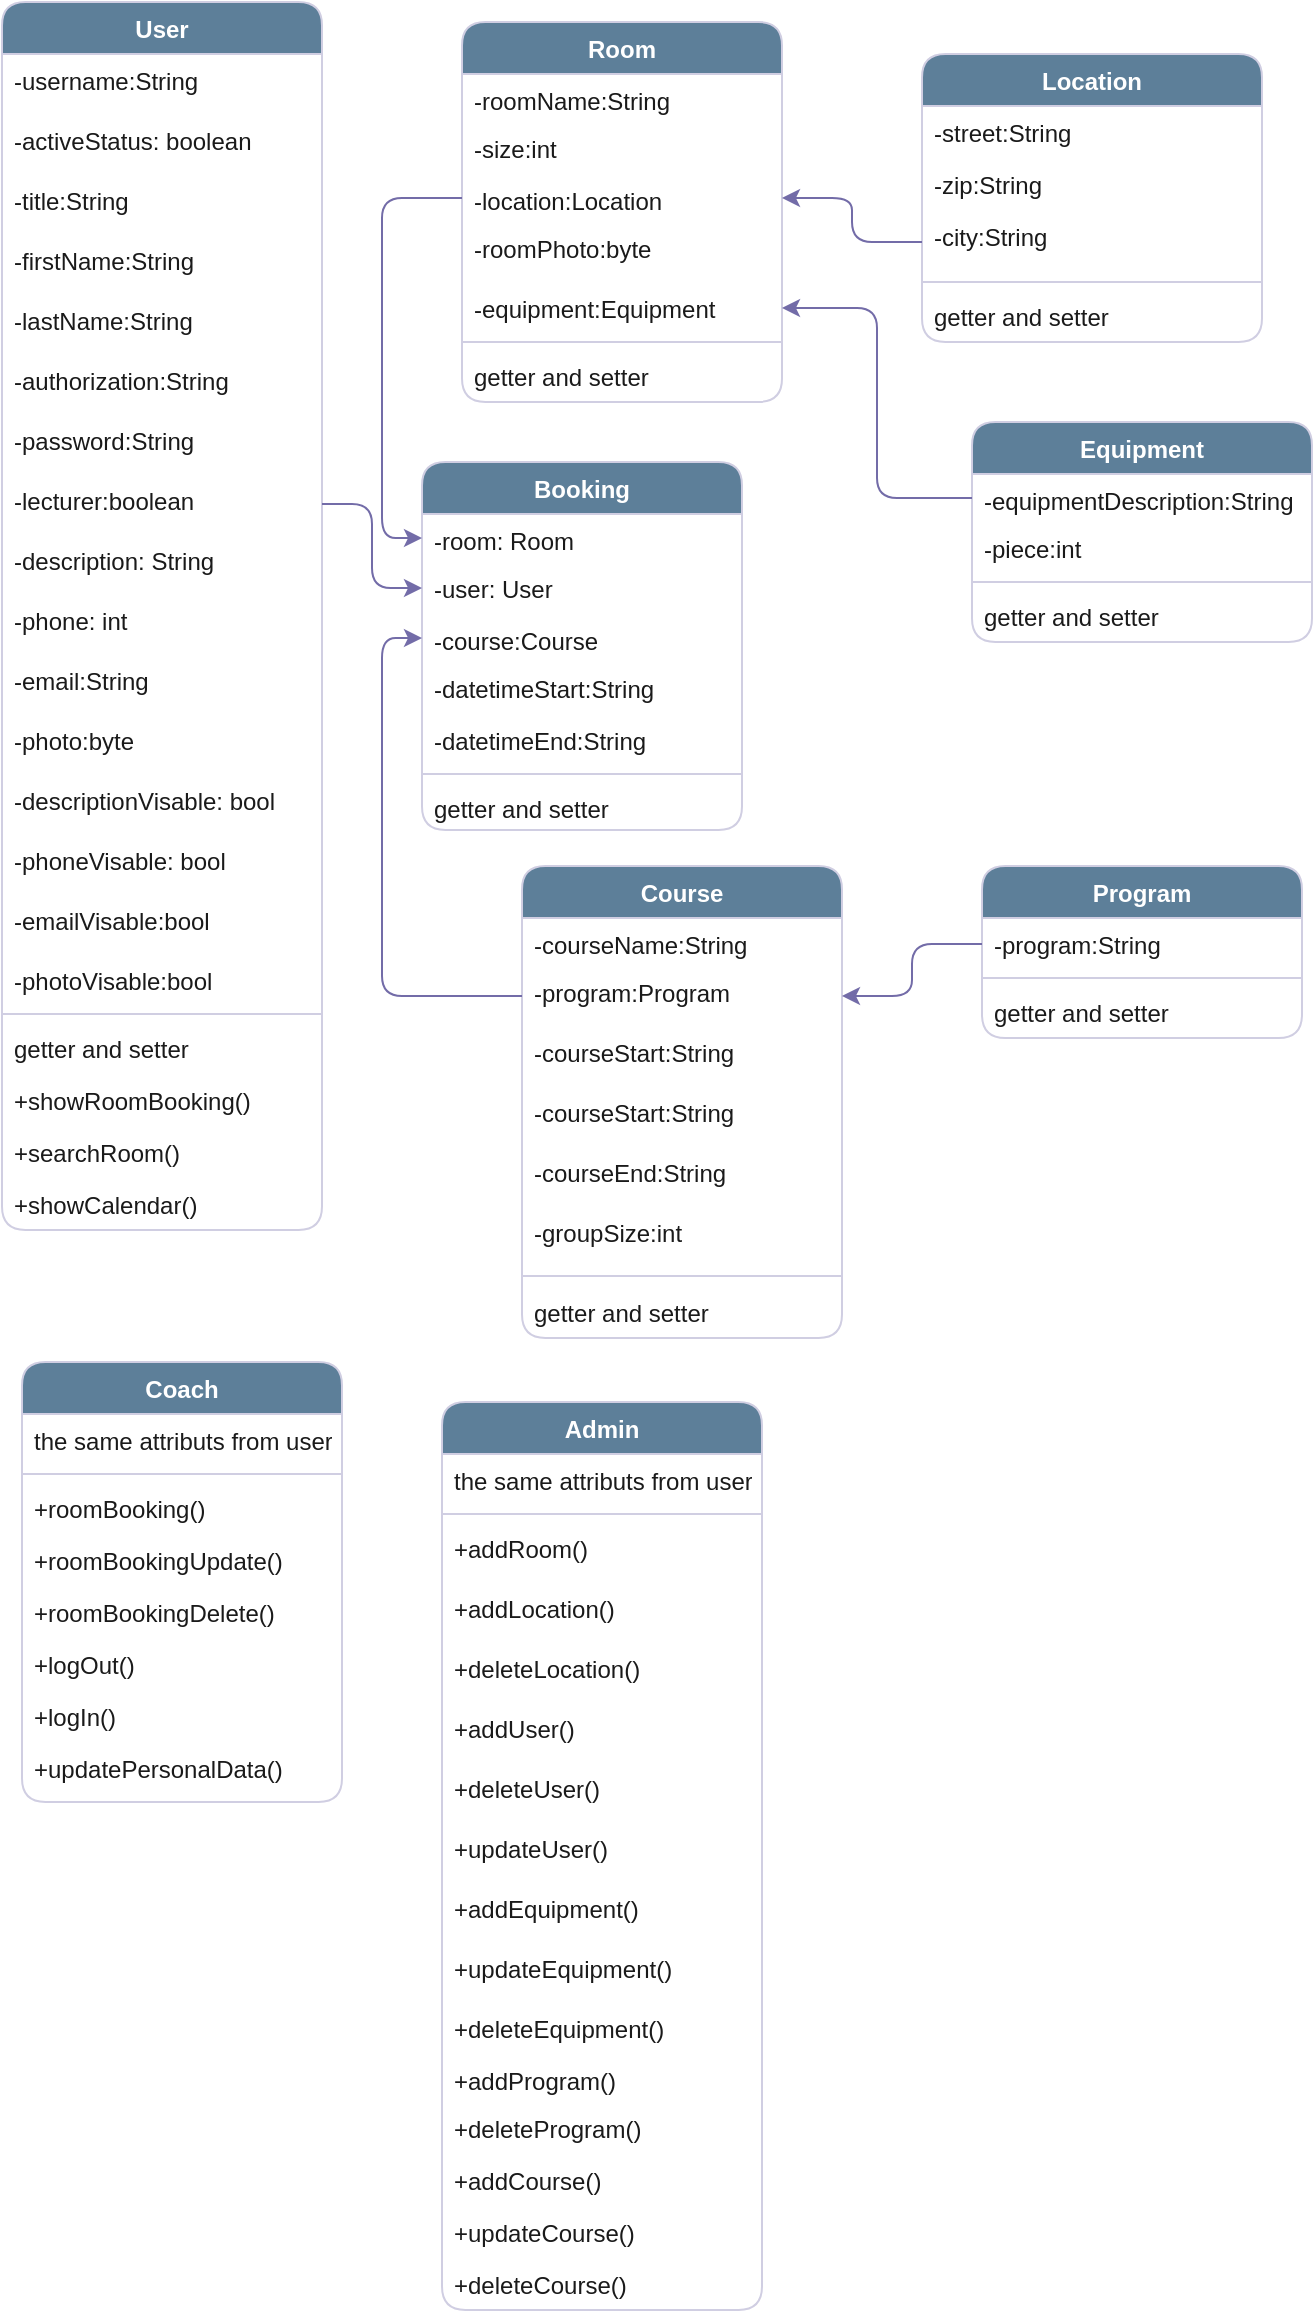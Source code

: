 <mxfile version="13.7.9" type="device"><diagram id="C5RBs43oDa-KdzZeNtuy" name="Page-1"><mxGraphModel dx="1002" dy="743" grid="1" gridSize="10" guides="1" tooltips="1" connect="1" arrows="1" fold="1" page="1" pageScale="1" pageWidth="827" pageHeight="1169" math="0" shadow="0"><root><mxCell id="WIyWlLk6GJQsqaUBKTNV-0"/><mxCell id="WIyWlLk6GJQsqaUBKTNV-1" parent="WIyWlLk6GJQsqaUBKTNV-0"/><mxCell id="xXwBBTQthEyI-0UXHsc1-0" value="User" style="swimlane;fontStyle=1;align=center;verticalAlign=top;childLayout=stackLayout;horizontal=1;startSize=26;horizontalStack=0;resizeParent=1;resizeParentMax=0;resizeLast=0;collapsible=1;marginBottom=0;fillColor=#5D7F99;strokeColor=#D0CEE2;rounded=1;fontColor=#FFFFFF;" parent="WIyWlLk6GJQsqaUBKTNV-1" vertex="1"><mxGeometry x="60" y="20" width="160" height="614" as="geometry"/></mxCell><mxCell id="k0n7y6vix4tWGkW6She1-3" value="-username:String" style="text;strokeColor=none;fillColor=none;align=left;verticalAlign=top;spacingLeft=4;spacingRight=4;overflow=hidden;rotatable=0;points=[[0,0.5],[1,0.5]];portConstraint=eastwest;fontColor=#1A1A1A;rounded=1;" parent="xXwBBTQthEyI-0UXHsc1-0" vertex="1"><mxGeometry y="26" width="160" height="30" as="geometry"/></mxCell><mxCell id="k0n7y6vix4tWGkW6She1-2" value="-activeStatus: boolean&#10;" style="text;strokeColor=none;fillColor=none;align=left;verticalAlign=top;spacingLeft=4;spacingRight=4;overflow=hidden;rotatable=0;points=[[0,0.5],[1,0.5]];portConstraint=eastwest;fontColor=#1A1A1A;rounded=1;" parent="xXwBBTQthEyI-0UXHsc1-0" vertex="1"><mxGeometry y="56" width="160" height="30" as="geometry"/></mxCell><mxCell id="k0n7y6vix4tWGkW6She1-4" value="-title:String" style="text;strokeColor=none;fillColor=none;align=left;verticalAlign=top;spacingLeft=4;spacingRight=4;overflow=hidden;rotatable=0;points=[[0,0.5],[1,0.5]];portConstraint=eastwest;fontColor=#1A1A1A;rounded=1;" parent="xXwBBTQthEyI-0UXHsc1-0" vertex="1"><mxGeometry y="86" width="160" height="30" as="geometry"/></mxCell><mxCell id="k0n7y6vix4tWGkW6She1-5" value="-firstName:String" style="text;strokeColor=none;fillColor=none;align=left;verticalAlign=top;spacingLeft=4;spacingRight=4;overflow=hidden;rotatable=0;points=[[0,0.5],[1,0.5]];portConstraint=eastwest;fontColor=#1A1A1A;rounded=1;" parent="xXwBBTQthEyI-0UXHsc1-0" vertex="1"><mxGeometry y="116" width="160" height="30" as="geometry"/></mxCell><mxCell id="k0n7y6vix4tWGkW6She1-6" value="-lastName:String" style="text;strokeColor=none;fillColor=none;align=left;verticalAlign=top;spacingLeft=4;spacingRight=4;overflow=hidden;rotatable=0;points=[[0,0.5],[1,0.5]];portConstraint=eastwest;fontColor=#1A1A1A;rounded=1;" parent="xXwBBTQthEyI-0UXHsc1-0" vertex="1"><mxGeometry y="146" width="160" height="30" as="geometry"/></mxCell><mxCell id="k0n7y6vix4tWGkW6She1-9" value="-authorization:String" style="text;strokeColor=none;fillColor=none;align=left;verticalAlign=top;spacingLeft=4;spacingRight=4;overflow=hidden;rotatable=0;points=[[0,0.5],[1,0.5]];portConstraint=eastwest;fontColor=#1A1A1A;rounded=1;" parent="xXwBBTQthEyI-0UXHsc1-0" vertex="1"><mxGeometry y="176" width="160" height="30" as="geometry"/></mxCell><mxCell id="k0n7y6vix4tWGkW6She1-8" value="-password:String" style="text;strokeColor=none;fillColor=none;align=left;verticalAlign=top;spacingLeft=4;spacingRight=4;overflow=hidden;rotatable=0;points=[[0,0.5],[1,0.5]];portConstraint=eastwest;fontColor=#1A1A1A;rounded=1;" parent="xXwBBTQthEyI-0UXHsc1-0" vertex="1"><mxGeometry y="206" width="160" height="30" as="geometry"/></mxCell><mxCell id="k0n7y6vix4tWGkW6She1-10" value="-lecturer:boolean" style="text;strokeColor=none;fillColor=none;align=left;verticalAlign=top;spacingLeft=4;spacingRight=4;overflow=hidden;rotatable=0;points=[[0,0.5],[1,0.5]];portConstraint=eastwest;fontColor=#1A1A1A;rounded=1;" parent="xXwBBTQthEyI-0UXHsc1-0" vertex="1"><mxGeometry y="236" width="160" height="30" as="geometry"/></mxCell><mxCell id="k0n7y6vix4tWGkW6She1-11" value="-description: String" style="text;strokeColor=none;fillColor=none;align=left;verticalAlign=top;spacingLeft=4;spacingRight=4;overflow=hidden;rotatable=0;points=[[0,0.5],[1,0.5]];portConstraint=eastwest;fontColor=#1A1A1A;rounded=1;" parent="xXwBBTQthEyI-0UXHsc1-0" vertex="1"><mxGeometry y="266" width="160" height="30" as="geometry"/></mxCell><mxCell id="k0n7y6vix4tWGkW6She1-12" value="-phone: int" style="text;strokeColor=none;fillColor=none;align=left;verticalAlign=top;spacingLeft=4;spacingRight=4;overflow=hidden;rotatable=0;points=[[0,0.5],[1,0.5]];portConstraint=eastwest;fontColor=#1A1A1A;rounded=1;" parent="xXwBBTQthEyI-0UXHsc1-0" vertex="1"><mxGeometry y="296" width="160" height="30" as="geometry"/></mxCell><mxCell id="k0n7y6vix4tWGkW6She1-13" value="-email:String" style="text;strokeColor=none;fillColor=none;align=left;verticalAlign=top;spacingLeft=4;spacingRight=4;overflow=hidden;rotatable=0;points=[[0,0.5],[1,0.5]];portConstraint=eastwest;fontColor=#1A1A1A;rounded=1;" parent="xXwBBTQthEyI-0UXHsc1-0" vertex="1"><mxGeometry y="326" width="160" height="30" as="geometry"/></mxCell><mxCell id="k0n7y6vix4tWGkW6She1-14" value="-photo:byte" style="text;strokeColor=none;fillColor=none;align=left;verticalAlign=top;spacingLeft=4;spacingRight=4;overflow=hidden;rotatable=0;points=[[0,0.5],[1,0.5]];portConstraint=eastwest;fontColor=#1A1A1A;rounded=1;" parent="xXwBBTQthEyI-0UXHsc1-0" vertex="1"><mxGeometry y="356" width="160" height="30" as="geometry"/></mxCell><mxCell id="k0n7y6vix4tWGkW6She1-15" value="-descriptionVisable: bool" style="text;strokeColor=none;fillColor=none;align=left;verticalAlign=top;spacingLeft=4;spacingRight=4;overflow=hidden;rotatable=0;points=[[0,0.5],[1,0.5]];portConstraint=eastwest;fontColor=#1A1A1A;rounded=1;" parent="xXwBBTQthEyI-0UXHsc1-0" vertex="1"><mxGeometry y="386" width="160" height="30" as="geometry"/></mxCell><mxCell id="k0n7y6vix4tWGkW6She1-16" value="-phoneVisable: bool" style="text;strokeColor=none;fillColor=none;align=left;verticalAlign=top;spacingLeft=4;spacingRight=4;overflow=hidden;rotatable=0;points=[[0,0.5],[1,0.5]];portConstraint=eastwest;fontColor=#1A1A1A;rounded=1;" parent="xXwBBTQthEyI-0UXHsc1-0" vertex="1"><mxGeometry y="416" width="160" height="30" as="geometry"/></mxCell><mxCell id="k0n7y6vix4tWGkW6She1-17" value="-emailVisable:bool" style="text;strokeColor=none;fillColor=none;align=left;verticalAlign=top;spacingLeft=4;spacingRight=4;overflow=hidden;rotatable=0;points=[[0,0.5],[1,0.5]];portConstraint=eastwest;fontColor=#1A1A1A;rounded=1;" parent="xXwBBTQthEyI-0UXHsc1-0" vertex="1"><mxGeometry y="446" width="160" height="30" as="geometry"/></mxCell><mxCell id="k0n7y6vix4tWGkW6She1-18" value="-photoVisable:bool" style="text;strokeColor=none;fillColor=none;align=left;verticalAlign=top;spacingLeft=4;spacingRight=4;overflow=hidden;rotatable=0;points=[[0,0.5],[1,0.5]];portConstraint=eastwest;fontColor=#1A1A1A;rounded=1;" parent="xXwBBTQthEyI-0UXHsc1-0" vertex="1"><mxGeometry y="476" width="160" height="26" as="geometry"/></mxCell><mxCell id="xXwBBTQthEyI-0UXHsc1-2" value="" style="line;strokeWidth=1;fillColor=none;align=left;verticalAlign=middle;spacingTop=-1;spacingLeft=3;spacingRight=3;rotatable=0;labelPosition=right;points=[];portConstraint=eastwest;strokeColor=#D0CEE2;fontColor=#1A1A1A;rounded=1;" parent="xXwBBTQthEyI-0UXHsc1-0" vertex="1"><mxGeometry y="502" width="160" height="8" as="geometry"/></mxCell><mxCell id="xXwBBTQthEyI-0UXHsc1-3" value="getter and setter" style="text;strokeColor=none;fillColor=none;align=left;verticalAlign=top;spacingLeft=4;spacingRight=4;overflow=hidden;rotatable=0;points=[[0,0.5],[1,0.5]];portConstraint=eastwest;fontColor=#1A1A1A;rounded=1;" parent="xXwBBTQthEyI-0UXHsc1-0" vertex="1"><mxGeometry y="510" width="160" height="26" as="geometry"/></mxCell><mxCell id="xXwBBTQthEyI-0UXHsc1-6" value="+showRoomBooking()&#10;" style="text;strokeColor=none;fillColor=none;align=left;verticalAlign=top;spacingLeft=4;spacingRight=4;overflow=hidden;rotatable=0;points=[[0,0.5],[1,0.5]];portConstraint=eastwest;fontColor=#1A1A1A;rounded=1;" parent="xXwBBTQthEyI-0UXHsc1-0" vertex="1"><mxGeometry y="536" width="160" height="26" as="geometry"/></mxCell><mxCell id="U9bsjt1685cezYvWvCNR-0" value="+searchRoom()&#10;" style="text;strokeColor=none;fillColor=none;align=left;verticalAlign=top;spacingLeft=4;spacingRight=4;overflow=hidden;rotatable=0;points=[[0,0.5],[1,0.5]];portConstraint=eastwest;fontColor=#1A1A1A;rounded=1;" parent="xXwBBTQthEyI-0UXHsc1-0" vertex="1"><mxGeometry y="562" width="160" height="26" as="geometry"/></mxCell><mxCell id="U9bsjt1685cezYvWvCNR-2" value="+showCalendar()" style="text;strokeColor=none;fillColor=none;align=left;verticalAlign=top;spacingLeft=4;spacingRight=4;overflow=hidden;rotatable=0;points=[[0,0.5],[1,0.5]];portConstraint=eastwest;fontColor=#1A1A1A;rounded=1;" parent="xXwBBTQthEyI-0UXHsc1-0" vertex="1"><mxGeometry y="588" width="160" height="26" as="geometry"/></mxCell><mxCell id="k0n7y6vix4tWGkW6She1-53" value="Course" style="swimlane;fontStyle=1;align=center;verticalAlign=top;childLayout=stackLayout;horizontal=1;startSize=26;horizontalStack=0;resizeParent=1;resizeParentMax=0;resizeLast=0;collapsible=1;marginBottom=0;fillColor=#5D7F99;strokeColor=#D0CEE2;rounded=1;fontColor=#FFFFFF;" parent="WIyWlLk6GJQsqaUBKTNV-1" vertex="1"><mxGeometry x="320" y="452" width="160" height="236" as="geometry"/></mxCell><mxCell id="k0n7y6vix4tWGkW6She1-54" value="-courseName:String" style="text;strokeColor=none;fillColor=none;align=left;verticalAlign=top;spacingLeft=4;spacingRight=4;overflow=hidden;rotatable=0;points=[[0,0.5],[1,0.5]];portConstraint=eastwest;fontColor=#1A1A1A;rounded=1;" parent="k0n7y6vix4tWGkW6She1-53" vertex="1"><mxGeometry y="26" width="160" height="24" as="geometry"/></mxCell><mxCell id="k0n7y6vix4tWGkW6She1-57" value="-program:Program" style="text;strokeColor=none;fillColor=none;align=left;verticalAlign=top;spacingLeft=4;spacingRight=4;overflow=hidden;rotatable=0;points=[[0,0.5],[1,0.5]];portConstraint=eastwest;fontColor=#1A1A1A;rounded=1;" parent="k0n7y6vix4tWGkW6She1-53" vertex="1"><mxGeometry y="50" width="160" height="30" as="geometry"/></mxCell><mxCell id="k0n7y6vix4tWGkW6She1-60" value="-courseStart:String" style="text;strokeColor=none;fillColor=none;align=left;verticalAlign=top;spacingLeft=4;spacingRight=4;overflow=hidden;rotatable=0;points=[[0,0.5],[1,0.5]];portConstraint=eastwest;fontColor=#1A1A1A;rounded=1;" parent="k0n7y6vix4tWGkW6She1-53" vertex="1"><mxGeometry y="80" width="160" height="30" as="geometry"/></mxCell><mxCell id="k0n7y6vix4tWGkW6She1-63" value="-courseStart:String" style="text;strokeColor=none;fillColor=none;align=left;verticalAlign=top;spacingLeft=4;spacingRight=4;overflow=hidden;rotatable=0;points=[[0,0.5],[1,0.5]];portConstraint=eastwest;fontColor=#1A1A1A;rounded=1;" parent="k0n7y6vix4tWGkW6She1-53" vertex="1"><mxGeometry y="110" width="160" height="30" as="geometry"/></mxCell><mxCell id="k0n7y6vix4tWGkW6She1-64" value="-courseEnd:String" style="text;strokeColor=none;fillColor=none;align=left;verticalAlign=top;spacingLeft=4;spacingRight=4;overflow=hidden;rotatable=0;points=[[0,0.5],[1,0.5]];portConstraint=eastwest;fontColor=#1A1A1A;rounded=1;" parent="k0n7y6vix4tWGkW6She1-53" vertex="1"><mxGeometry y="140" width="160" height="30" as="geometry"/></mxCell><mxCell id="k0n7y6vix4tWGkW6She1-65" value="-groupSize:int" style="text;strokeColor=none;fillColor=none;align=left;verticalAlign=top;spacingLeft=4;spacingRight=4;overflow=hidden;rotatable=0;points=[[0,0.5],[1,0.5]];portConstraint=eastwest;fontColor=#1A1A1A;rounded=1;" parent="k0n7y6vix4tWGkW6She1-53" vertex="1"><mxGeometry y="170" width="160" height="30" as="geometry"/></mxCell><mxCell id="k0n7y6vix4tWGkW6She1-55" value="" style="line;strokeWidth=1;fillColor=none;align=left;verticalAlign=middle;spacingTop=-1;spacingLeft=3;spacingRight=3;rotatable=0;labelPosition=right;points=[];portConstraint=eastwest;strokeColor=#D0CEE2;fontColor=#1A1A1A;rounded=1;" parent="k0n7y6vix4tWGkW6She1-53" vertex="1"><mxGeometry y="200" width="160" height="10" as="geometry"/></mxCell><mxCell id="k0n7y6vix4tWGkW6She1-56" value="getter and setter" style="text;strokeColor=none;fillColor=none;align=left;verticalAlign=top;spacingLeft=4;spacingRight=4;overflow=hidden;rotatable=0;points=[[0,0.5],[1,0.5]];portConstraint=eastwest;fontColor=#1A1A1A;rounded=1;" parent="k0n7y6vix4tWGkW6She1-53" vertex="1"><mxGeometry y="210" width="160" height="26" as="geometry"/></mxCell><mxCell id="k0n7y6vix4tWGkW6She1-43" value="Equipment" style="swimlane;fontStyle=1;align=center;verticalAlign=top;childLayout=stackLayout;horizontal=1;startSize=26;horizontalStack=0;resizeParent=1;resizeParentMax=0;resizeLast=0;collapsible=1;marginBottom=0;fillColor=#5D7F99;strokeColor=#D0CEE2;rounded=1;fontColor=#FFFFFF;" parent="WIyWlLk6GJQsqaUBKTNV-1" vertex="1"><mxGeometry x="545" y="230" width="170" height="110" as="geometry"/></mxCell><mxCell id="k0n7y6vix4tWGkW6She1-44" value="-equipmentDescription:String" style="text;strokeColor=none;fillColor=none;align=left;verticalAlign=top;spacingLeft=4;spacingRight=4;overflow=hidden;rotatable=0;points=[[0,0.5],[1,0.5]];portConstraint=eastwest;fontColor=#1A1A1A;rounded=1;" parent="k0n7y6vix4tWGkW6She1-43" vertex="1"><mxGeometry y="26" width="170" height="24" as="geometry"/></mxCell><mxCell id="k0n7y6vix4tWGkW6She1-47" value="-piece:int" style="text;strokeColor=none;fillColor=none;align=left;verticalAlign=top;spacingLeft=4;spacingRight=4;overflow=hidden;rotatable=0;points=[[0,0.5],[1,0.5]];portConstraint=eastwest;fontColor=#1A1A1A;rounded=1;" parent="k0n7y6vix4tWGkW6She1-43" vertex="1"><mxGeometry y="50" width="170" height="26" as="geometry"/></mxCell><mxCell id="k0n7y6vix4tWGkW6She1-45" value="" style="line;strokeWidth=1;fillColor=none;align=left;verticalAlign=middle;spacingTop=-1;spacingLeft=3;spacingRight=3;rotatable=0;labelPosition=right;points=[];portConstraint=eastwest;strokeColor=#D0CEE2;fontColor=#1A1A1A;rounded=1;" parent="k0n7y6vix4tWGkW6She1-43" vertex="1"><mxGeometry y="76" width="170" height="8" as="geometry"/></mxCell><mxCell id="k0n7y6vix4tWGkW6She1-46" value="getter and setter" style="text;strokeColor=none;fillColor=none;align=left;verticalAlign=top;spacingLeft=4;spacingRight=4;overflow=hidden;rotatable=0;points=[[0,0.5],[1,0.5]];portConstraint=eastwest;fontColor=#1A1A1A;rounded=1;" parent="k0n7y6vix4tWGkW6She1-43" vertex="1"><mxGeometry y="84" width="170" height="26" as="geometry"/></mxCell><mxCell id="k0n7y6vix4tWGkW6She1-49" value="Program" style="swimlane;fontStyle=1;align=center;verticalAlign=top;childLayout=stackLayout;horizontal=1;startSize=26;horizontalStack=0;resizeParent=1;resizeParentMax=0;resizeLast=0;collapsible=1;marginBottom=0;fillColor=#5D7F99;strokeColor=#D0CEE2;rounded=1;fontColor=#FFFFFF;" parent="WIyWlLk6GJQsqaUBKTNV-1" vertex="1"><mxGeometry x="550" y="452" width="160" height="86" as="geometry"/></mxCell><mxCell id="k0n7y6vix4tWGkW6She1-50" value="-program:String" style="text;strokeColor=none;fillColor=none;align=left;verticalAlign=top;spacingLeft=4;spacingRight=4;overflow=hidden;rotatable=0;points=[[0,0.5],[1,0.5]];portConstraint=eastwest;fontColor=#1A1A1A;rounded=1;" parent="k0n7y6vix4tWGkW6She1-49" vertex="1"><mxGeometry y="26" width="160" height="26" as="geometry"/></mxCell><mxCell id="k0n7y6vix4tWGkW6She1-51" value="" style="line;strokeWidth=1;fillColor=none;align=left;verticalAlign=middle;spacingTop=-1;spacingLeft=3;spacingRight=3;rotatable=0;labelPosition=right;points=[];portConstraint=eastwest;strokeColor=#D0CEE2;fontColor=#1A1A1A;rounded=1;" parent="k0n7y6vix4tWGkW6She1-49" vertex="1"><mxGeometry y="52" width="160" height="8" as="geometry"/></mxCell><mxCell id="k0n7y6vix4tWGkW6She1-52" value="getter and setter" style="text;strokeColor=none;fillColor=none;align=left;verticalAlign=top;spacingLeft=4;spacingRight=4;overflow=hidden;rotatable=0;points=[[0,0.5],[1,0.5]];portConstraint=eastwest;fontColor=#1A1A1A;rounded=1;" parent="k0n7y6vix4tWGkW6She1-49" vertex="1"><mxGeometry y="60" width="160" height="26" as="geometry"/></mxCell><mxCell id="k0n7y6vix4tWGkW6She1-35" value="Room" style="swimlane;fontStyle=1;align=center;verticalAlign=top;childLayout=stackLayout;horizontal=1;startSize=26;horizontalStack=0;resizeParent=1;resizeParentMax=0;resizeLast=0;collapsible=1;marginBottom=0;fillColor=#5D7F99;strokeColor=#D0CEE2;rounded=1;fontColor=#FFFFFF;" parent="WIyWlLk6GJQsqaUBKTNV-1" vertex="1"><mxGeometry x="290" y="30" width="160" height="190" as="geometry"/></mxCell><mxCell id="k0n7y6vix4tWGkW6She1-36" value="-roomName:String" style="text;strokeColor=none;fillColor=none;align=left;verticalAlign=top;spacingLeft=4;spacingRight=4;overflow=hidden;rotatable=0;points=[[0,0.5],[1,0.5]];portConstraint=eastwest;fontColor=#1A1A1A;rounded=1;" parent="k0n7y6vix4tWGkW6She1-35" vertex="1"><mxGeometry y="26" width="160" height="24" as="geometry"/></mxCell><mxCell id="k0n7y6vix4tWGkW6She1-41" value="-size:int" style="text;strokeColor=none;fillColor=none;align=left;verticalAlign=top;spacingLeft=4;spacingRight=4;overflow=hidden;rotatable=0;points=[[0,0.5],[1,0.5]];portConstraint=eastwest;fontColor=#1A1A1A;rounded=1;" parent="k0n7y6vix4tWGkW6She1-35" vertex="1"><mxGeometry y="50" width="160" height="26" as="geometry"/></mxCell><mxCell id="k0n7y6vix4tWGkW6She1-40" value="-location:Location" style="text;strokeColor=none;fillColor=none;align=left;verticalAlign=top;spacingLeft=4;spacingRight=4;overflow=hidden;rotatable=0;points=[[0,0.5],[1,0.5]];portConstraint=eastwest;fontColor=#1A1A1A;rounded=1;" parent="k0n7y6vix4tWGkW6She1-35" vertex="1"><mxGeometry y="76" width="160" height="24" as="geometry"/></mxCell><mxCell id="k0n7y6vix4tWGkW6She1-42" value="-roomPhoto:byte" style="text;strokeColor=none;fillColor=none;align=left;verticalAlign=top;spacingLeft=4;spacingRight=4;overflow=hidden;rotatable=0;points=[[0,0.5],[1,0.5]];portConstraint=eastwest;fontColor=#1A1A1A;rounded=1;" parent="k0n7y6vix4tWGkW6She1-35" vertex="1"><mxGeometry y="100" width="160" height="30" as="geometry"/></mxCell><mxCell id="U9bsjt1685cezYvWvCNR-21" value="-equipment:Equipment" style="text;strokeColor=none;fillColor=none;align=left;verticalAlign=top;spacingLeft=4;spacingRight=4;overflow=hidden;rotatable=0;points=[[0,0.5],[1,0.5]];portConstraint=eastwest;fontColor=#1A1A1A;rounded=1;" parent="k0n7y6vix4tWGkW6She1-35" vertex="1"><mxGeometry y="130" width="160" height="26" as="geometry"/></mxCell><mxCell id="k0n7y6vix4tWGkW6She1-37" value="" style="line;strokeWidth=1;fillColor=none;align=left;verticalAlign=middle;spacingTop=-1;spacingLeft=3;spacingRight=3;rotatable=0;labelPosition=right;points=[];portConstraint=eastwest;strokeColor=#D0CEE2;fontColor=#1A1A1A;rounded=1;" parent="k0n7y6vix4tWGkW6She1-35" vertex="1"><mxGeometry y="156" width="160" height="8" as="geometry"/></mxCell><mxCell id="k0n7y6vix4tWGkW6She1-38" value="getter and setter" style="text;strokeColor=none;fillColor=none;align=left;verticalAlign=top;spacingLeft=4;spacingRight=4;overflow=hidden;rotatable=0;points=[[0,0.5],[1,0.5]];portConstraint=eastwest;fontColor=#1A1A1A;rounded=1;" parent="k0n7y6vix4tWGkW6She1-35" vertex="1"><mxGeometry y="164" width="160" height="26" as="geometry"/></mxCell><mxCell id="k0n7y6vix4tWGkW6She1-20" value="Location" style="swimlane;fontStyle=1;align=center;verticalAlign=top;childLayout=stackLayout;horizontal=1;startSize=26;horizontalStack=0;resizeParent=1;resizeParentMax=0;resizeLast=0;collapsible=1;marginBottom=0;fillColor=#5D7F99;strokeColor=#D0CEE2;rounded=1;fontColor=#FFFFFF;" parent="WIyWlLk6GJQsqaUBKTNV-1" vertex="1"><mxGeometry x="520" y="46" width="170" height="144" as="geometry"/></mxCell><mxCell id="k0n7y6vix4tWGkW6She1-29" value="-street:String" style="text;strokeColor=none;fillColor=none;align=left;verticalAlign=top;spacingLeft=4;spacingRight=4;overflow=hidden;rotatable=0;points=[[0,0.5],[1,0.5]];portConstraint=eastwest;fontColor=#1A1A1A;rounded=1;" parent="k0n7y6vix4tWGkW6She1-20" vertex="1"><mxGeometry y="26" width="170" height="26" as="geometry"/></mxCell><mxCell id="k0n7y6vix4tWGkW6She1-30" value="-zip:String" style="text;strokeColor=none;fillColor=none;align=left;verticalAlign=top;spacingLeft=4;spacingRight=4;overflow=hidden;rotatable=0;points=[[0,0.5],[1,0.5]];portConstraint=eastwest;fontColor=#1A1A1A;rounded=1;" parent="k0n7y6vix4tWGkW6She1-20" vertex="1"><mxGeometry y="52" width="170" height="26" as="geometry"/></mxCell><mxCell id="k0n7y6vix4tWGkW6She1-21" value="-city:String" style="text;strokeColor=none;fillColor=none;align=left;verticalAlign=top;spacingLeft=4;spacingRight=4;overflow=hidden;rotatable=0;points=[[0,0.5],[1,0.5]];portConstraint=eastwest;fontColor=#1A1A1A;rounded=1;" parent="k0n7y6vix4tWGkW6She1-20" vertex="1"><mxGeometry y="78" width="170" height="32" as="geometry"/></mxCell><mxCell id="k0n7y6vix4tWGkW6She1-22" value="" style="line;strokeWidth=1;fillColor=none;align=left;verticalAlign=middle;spacingTop=-1;spacingLeft=3;spacingRight=3;rotatable=0;labelPosition=right;points=[];portConstraint=eastwest;strokeColor=#D0CEE2;fontColor=#1A1A1A;rounded=1;" parent="k0n7y6vix4tWGkW6She1-20" vertex="1"><mxGeometry y="110" width="170" height="8" as="geometry"/></mxCell><mxCell id="k0n7y6vix4tWGkW6She1-23" value="getter and setter" style="text;strokeColor=none;fillColor=none;align=left;verticalAlign=top;spacingLeft=4;spacingRight=4;overflow=hidden;rotatable=0;points=[[0,0.5],[1,0.5]];portConstraint=eastwest;fontColor=#1A1A1A;rounded=1;" parent="k0n7y6vix4tWGkW6She1-20" vertex="1"><mxGeometry y="118" width="170" height="26" as="geometry"/></mxCell><mxCell id="U9bsjt1685cezYvWvCNR-23" style="edgeStyle=orthogonalEdgeStyle;curved=0;rounded=1;sketch=0;orthogonalLoop=1;jettySize=auto;html=1;exitX=0;exitY=0.5;exitDx=0;exitDy=0;entryX=1;entryY=0.5;entryDx=0;entryDy=0;strokeColor=#736CA8;fontColor=#1A1A1A;" parent="WIyWlLk6GJQsqaUBKTNV-1" source="k0n7y6vix4tWGkW6She1-21" target="k0n7y6vix4tWGkW6She1-40" edge="1"><mxGeometry relative="1" as="geometry"/></mxCell><mxCell id="U9bsjt1685cezYvWvCNR-24" style="edgeStyle=orthogonalEdgeStyle;curved=0;rounded=1;sketch=0;orthogonalLoop=1;jettySize=auto;html=1;exitX=0;exitY=0.5;exitDx=0;exitDy=0;entryX=1;entryY=0.5;entryDx=0;entryDy=0;strokeColor=#736CA8;fontColor=#1A1A1A;" parent="WIyWlLk6GJQsqaUBKTNV-1" source="k0n7y6vix4tWGkW6She1-44" target="U9bsjt1685cezYvWvCNR-21" edge="1"><mxGeometry relative="1" as="geometry"/></mxCell><mxCell id="k0n7y6vix4tWGkW6She1-66" value="Booking" style="swimlane;fontStyle=1;align=center;verticalAlign=top;childLayout=stackLayout;horizontal=1;startSize=26;horizontalStack=0;resizeParent=1;resizeParentMax=0;resizeLast=0;collapsible=1;marginBottom=0;fillColor=#5D7F99;strokeColor=#D0CEE2;rounded=1;fontColor=#FFFFFF;" parent="WIyWlLk6GJQsqaUBKTNV-1" vertex="1"><mxGeometry x="270" y="250" width="160" height="184" as="geometry"/></mxCell><mxCell id="k0n7y6vix4tWGkW6She1-67" value="-room: Room" style="text;strokeColor=none;fillColor=none;align=left;verticalAlign=top;spacingLeft=4;spacingRight=4;overflow=hidden;rotatable=0;points=[[0,0.5],[1,0.5]];portConstraint=eastwest;fontColor=#1A1A1A;rounded=1;" parent="k0n7y6vix4tWGkW6She1-66" vertex="1"><mxGeometry y="26" width="160" height="24" as="geometry"/></mxCell><mxCell id="k0n7y6vix4tWGkW6She1-70" value="-user: User" style="text;strokeColor=none;fillColor=none;align=left;verticalAlign=top;spacingLeft=4;spacingRight=4;overflow=hidden;rotatable=0;points=[[0,0.5],[1,0.5]];portConstraint=eastwest;fontColor=#1A1A1A;rounded=1;" parent="k0n7y6vix4tWGkW6She1-66" vertex="1"><mxGeometry y="50" width="160" height="26" as="geometry"/></mxCell><mxCell id="k0n7y6vix4tWGkW6She1-71" value="-course:Course" style="text;strokeColor=none;fillColor=none;align=left;verticalAlign=top;spacingLeft=4;spacingRight=4;overflow=hidden;rotatable=0;points=[[0,0.5],[1,0.5]];portConstraint=eastwest;fontColor=#1A1A1A;rounded=1;" parent="k0n7y6vix4tWGkW6She1-66" vertex="1"><mxGeometry y="76" width="160" height="24" as="geometry"/></mxCell><mxCell id="k0n7y6vix4tWGkW6She1-73" value="-datetimeStart:String" style="text;strokeColor=none;fillColor=none;align=left;verticalAlign=top;spacingLeft=4;spacingRight=4;overflow=hidden;rotatable=0;points=[[0,0.5],[1,0.5]];portConstraint=eastwest;fontColor=#1A1A1A;rounded=1;" parent="k0n7y6vix4tWGkW6She1-66" vertex="1"><mxGeometry y="100" width="160" height="26" as="geometry"/></mxCell><mxCell id="k0n7y6vix4tWGkW6She1-72" value="-datetimeEnd:String" style="text;strokeColor=none;fillColor=none;align=left;verticalAlign=top;spacingLeft=4;spacingRight=4;overflow=hidden;rotatable=0;points=[[0,0.5],[1,0.5]];portConstraint=eastwest;fontColor=#1A1A1A;rounded=1;" parent="k0n7y6vix4tWGkW6She1-66" vertex="1"><mxGeometry y="126" width="160" height="26" as="geometry"/></mxCell><mxCell id="k0n7y6vix4tWGkW6She1-68" value="" style="line;strokeWidth=1;fillColor=none;align=left;verticalAlign=middle;spacingTop=-1;spacingLeft=3;spacingRight=3;rotatable=0;labelPosition=right;points=[];portConstraint=eastwest;strokeColor=#D0CEE2;fontColor=#1A1A1A;rounded=1;" parent="k0n7y6vix4tWGkW6She1-66" vertex="1"><mxGeometry y="152" width="160" height="8" as="geometry"/></mxCell><mxCell id="k0n7y6vix4tWGkW6She1-69" value="getter and setter" style="text;strokeColor=none;fillColor=none;align=left;verticalAlign=top;spacingLeft=4;spacingRight=4;overflow=hidden;rotatable=0;points=[[0,0.5],[1,0.5]];portConstraint=eastwest;fontColor=#1A1A1A;rounded=1;" parent="k0n7y6vix4tWGkW6She1-66" vertex="1"><mxGeometry y="160" width="160" height="24" as="geometry"/></mxCell><mxCell id="U9bsjt1685cezYvWvCNR-25" style="edgeStyle=orthogonalEdgeStyle;curved=0;rounded=1;sketch=0;orthogonalLoop=1;jettySize=auto;html=1;exitX=1;exitY=0.5;exitDx=0;exitDy=0;entryX=0;entryY=0.5;entryDx=0;entryDy=0;strokeColor=#736CA8;fontColor=#1A1A1A;" parent="WIyWlLk6GJQsqaUBKTNV-1" source="k0n7y6vix4tWGkW6She1-10" target="k0n7y6vix4tWGkW6She1-70" edge="1"><mxGeometry relative="1" as="geometry"/></mxCell><mxCell id="U9bsjt1685cezYvWvCNR-26" style="edgeStyle=orthogonalEdgeStyle;curved=0;rounded=1;sketch=0;orthogonalLoop=1;jettySize=auto;html=1;exitX=0;exitY=0.5;exitDx=0;exitDy=0;entryX=0;entryY=0.5;entryDx=0;entryDy=0;strokeColor=#736CA8;fontColor=#1A1A1A;" parent="WIyWlLk6GJQsqaUBKTNV-1" source="k0n7y6vix4tWGkW6She1-40" target="k0n7y6vix4tWGkW6She1-67" edge="1"><mxGeometry relative="1" as="geometry"/></mxCell><mxCell id="U9bsjt1685cezYvWvCNR-27" style="edgeStyle=orthogonalEdgeStyle;curved=0;rounded=1;sketch=0;orthogonalLoop=1;jettySize=auto;html=1;exitX=0;exitY=0.5;exitDx=0;exitDy=0;entryX=1;entryY=0.5;entryDx=0;entryDy=0;strokeColor=#736CA8;fontColor=#1A1A1A;" parent="WIyWlLk6GJQsqaUBKTNV-1" source="k0n7y6vix4tWGkW6She1-50" target="k0n7y6vix4tWGkW6She1-57" edge="1"><mxGeometry relative="1" as="geometry"/></mxCell><mxCell id="U9bsjt1685cezYvWvCNR-28" style="edgeStyle=orthogonalEdgeStyle;curved=0;rounded=1;sketch=0;orthogonalLoop=1;jettySize=auto;html=1;exitX=0;exitY=0.5;exitDx=0;exitDy=0;entryX=0;entryY=0.5;entryDx=0;entryDy=0;strokeColor=#736CA8;fontColor=#1A1A1A;" parent="WIyWlLk6GJQsqaUBKTNV-1" source="k0n7y6vix4tWGkW6She1-57" target="k0n7y6vix4tWGkW6She1-71" edge="1"><mxGeometry relative="1" as="geometry"/></mxCell><mxCell id="U9bsjt1685cezYvWvCNR-3" value="Coach" style="swimlane;fontStyle=1;align=center;verticalAlign=top;childLayout=stackLayout;horizontal=1;startSize=26;horizontalStack=0;resizeParent=1;resizeParentMax=0;resizeLast=0;collapsible=1;marginBottom=0;fillColor=#5D7F99;strokeColor=#D0CEE2;rounded=1;fontColor=#FFFFFF;" parent="WIyWlLk6GJQsqaUBKTNV-1" vertex="1"><mxGeometry x="70" y="700" width="160" height="220" as="geometry"/></mxCell><mxCell id="U9bsjt1685cezYvWvCNR-4" value="the same attributs from user" style="text;strokeColor=none;fillColor=none;align=left;verticalAlign=top;spacingLeft=4;spacingRight=4;overflow=hidden;rotatable=0;points=[[0,0.5],[1,0.5]];portConstraint=eastwest;fontColor=#1A1A1A;rounded=1;" parent="U9bsjt1685cezYvWvCNR-3" vertex="1"><mxGeometry y="26" width="160" height="26" as="geometry"/></mxCell><mxCell id="U9bsjt1685cezYvWvCNR-5" value="" style="line;strokeWidth=1;fillColor=none;align=left;verticalAlign=middle;spacingTop=-1;spacingLeft=3;spacingRight=3;rotatable=0;labelPosition=right;points=[];portConstraint=eastwest;strokeColor=#D0CEE2;fontColor=#1A1A1A;rounded=1;" parent="U9bsjt1685cezYvWvCNR-3" vertex="1"><mxGeometry y="52" width="160" height="8" as="geometry"/></mxCell><mxCell id="U9bsjt1685cezYvWvCNR-6" value="+roomBooking()" style="text;strokeColor=none;fillColor=none;align=left;verticalAlign=top;spacingLeft=4;spacingRight=4;overflow=hidden;rotatable=0;points=[[0,0.5],[1,0.5]];portConstraint=eastwest;fontColor=#1A1A1A;rounded=1;" parent="U9bsjt1685cezYvWvCNR-3" vertex="1"><mxGeometry y="60" width="160" height="26" as="geometry"/></mxCell><mxCell id="U9bsjt1685cezYvWvCNR-7" value="+roomBookingUpdate()" style="text;strokeColor=none;fillColor=none;align=left;verticalAlign=top;spacingLeft=4;spacingRight=4;overflow=hidden;rotatable=0;points=[[0,0.5],[1,0.5]];portConstraint=eastwest;fontColor=#1A1A1A;rounded=1;" parent="U9bsjt1685cezYvWvCNR-3" vertex="1"><mxGeometry y="86" width="160" height="26" as="geometry"/></mxCell><mxCell id="U9bsjt1685cezYvWvCNR-8" value="+roomBookingDelete()" style="text;strokeColor=none;fillColor=none;align=left;verticalAlign=top;spacingLeft=4;spacingRight=4;overflow=hidden;rotatable=0;points=[[0,0.5],[1,0.5]];portConstraint=eastwest;fontColor=#1A1A1A;rounded=1;" parent="U9bsjt1685cezYvWvCNR-3" vertex="1"><mxGeometry y="112" width="160" height="26" as="geometry"/></mxCell><mxCell id="xXwBBTQthEyI-0UXHsc1-5" value="+logOut()" style="text;strokeColor=none;fillColor=none;align=left;verticalAlign=top;spacingLeft=4;spacingRight=4;overflow=hidden;rotatable=0;points=[[0,0.5],[1,0.5]];portConstraint=eastwest;fontColor=#1A1A1A;rounded=1;" parent="U9bsjt1685cezYvWvCNR-3" vertex="1"><mxGeometry y="138" width="160" height="26" as="geometry"/></mxCell><mxCell id="xXwBBTQthEyI-0UXHsc1-4" value="+logIn()" style="text;strokeColor=none;fillColor=none;align=left;verticalAlign=top;spacingLeft=4;spacingRight=4;overflow=hidden;rotatable=0;points=[[0,0.5],[1,0.5]];portConstraint=eastwest;fontColor=#1A1A1A;rounded=1;" parent="U9bsjt1685cezYvWvCNR-3" vertex="1"><mxGeometry y="164" width="160" height="26" as="geometry"/></mxCell><mxCell id="U9bsjt1685cezYvWvCNR-9" value="+updatePersonalData()" style="text;strokeColor=none;fillColor=none;align=left;verticalAlign=top;spacingLeft=4;spacingRight=4;overflow=hidden;rotatable=0;points=[[0,0.5],[1,0.5]];portConstraint=eastwest;fontColor=#1A1A1A;rounded=1;" parent="U9bsjt1685cezYvWvCNR-3" vertex="1"><mxGeometry y="190" width="160" height="30" as="geometry"/></mxCell><mxCell id="U9bsjt1685cezYvWvCNR-10" value="Admin" style="swimlane;fontStyle=1;align=center;verticalAlign=top;childLayout=stackLayout;horizontal=1;startSize=26;horizontalStack=0;resizeParent=1;resizeParentMax=0;resizeLast=0;collapsible=1;marginBottom=0;fillColor=#5D7F99;strokeColor=#D0CEE2;rounded=1;fontColor=#FFFFFF;" parent="WIyWlLk6GJQsqaUBKTNV-1" vertex="1"><mxGeometry x="280" y="720" width="160" height="454" as="geometry"/></mxCell><mxCell id="U9bsjt1685cezYvWvCNR-11" value="the same attributs from user" style="text;strokeColor=none;fillColor=none;align=left;verticalAlign=top;spacingLeft=4;spacingRight=4;overflow=hidden;rotatable=0;points=[[0,0.5],[1,0.5]];portConstraint=eastwest;fontColor=#1A1A1A;rounded=1;" parent="U9bsjt1685cezYvWvCNR-10" vertex="1"><mxGeometry y="26" width="160" height="26" as="geometry"/></mxCell><mxCell id="U9bsjt1685cezYvWvCNR-12" value="" style="line;strokeWidth=1;fillColor=none;align=left;verticalAlign=middle;spacingTop=-1;spacingLeft=3;spacingRight=3;rotatable=0;labelPosition=right;points=[];portConstraint=eastwest;strokeColor=#D0CEE2;fontColor=#1A1A1A;rounded=1;" parent="U9bsjt1685cezYvWvCNR-10" vertex="1"><mxGeometry y="52" width="160" height="8" as="geometry"/></mxCell><mxCell id="U9bsjt1685cezYvWvCNR-13" value="+addRoom()" style="text;strokeColor=none;fillColor=none;align=left;verticalAlign=top;spacingLeft=4;spacingRight=4;overflow=hidden;rotatable=0;points=[[0,0.5],[1,0.5]];portConstraint=eastwest;fontColor=#1A1A1A;rounded=1;" parent="U9bsjt1685cezYvWvCNR-10" vertex="1"><mxGeometry y="60" width="160" height="30" as="geometry"/></mxCell><mxCell id="U9bsjt1685cezYvWvCNR-14" value="+addLocation()" style="text;strokeColor=none;fillColor=none;align=left;verticalAlign=top;spacingLeft=4;spacingRight=4;overflow=hidden;rotatable=0;points=[[0,0.5],[1,0.5]];portConstraint=eastwest;fontColor=#1A1A1A;rounded=1;" parent="U9bsjt1685cezYvWvCNR-10" vertex="1"><mxGeometry y="90" width="160" height="30" as="geometry"/></mxCell><mxCell id="U9bsjt1685cezYvWvCNR-30" value="+deleteLocation()" style="text;strokeColor=none;fillColor=none;align=left;verticalAlign=top;spacingLeft=4;spacingRight=4;overflow=hidden;rotatable=0;points=[[0,0.5],[1,0.5]];portConstraint=eastwest;fontColor=#1A1A1A;rounded=1;" parent="U9bsjt1685cezYvWvCNR-10" vertex="1"><mxGeometry y="120" width="160" height="30" as="geometry"/></mxCell><mxCell id="U9bsjt1685cezYvWvCNR-15" value="+addUser()" style="text;strokeColor=none;fillColor=none;align=left;verticalAlign=top;spacingLeft=4;spacingRight=4;overflow=hidden;rotatable=0;points=[[0,0.5],[1,0.5]];portConstraint=eastwest;fontColor=#1A1A1A;rounded=1;" parent="U9bsjt1685cezYvWvCNR-10" vertex="1"><mxGeometry y="150" width="160" height="30" as="geometry"/></mxCell><mxCell id="U9bsjt1685cezYvWvCNR-32" value="+deleteUser()" style="text;strokeColor=none;fillColor=none;align=left;verticalAlign=top;spacingLeft=4;spacingRight=4;overflow=hidden;rotatable=0;points=[[0,0.5],[1,0.5]];portConstraint=eastwest;fontColor=#1A1A1A;rounded=1;" parent="U9bsjt1685cezYvWvCNR-10" vertex="1"><mxGeometry y="180" width="160" height="30" as="geometry"/></mxCell><mxCell id="U9bsjt1685cezYvWvCNR-49" value="+updateUser()" style="text;strokeColor=none;fillColor=none;align=left;verticalAlign=top;spacingLeft=4;spacingRight=4;overflow=hidden;rotatable=0;points=[[0,0.5],[1,0.5]];portConstraint=eastwest;fontColor=#1A1A1A;rounded=1;" parent="U9bsjt1685cezYvWvCNR-10" vertex="1"><mxGeometry y="210" width="160" height="30" as="geometry"/></mxCell><mxCell id="U9bsjt1685cezYvWvCNR-16" value="+addEquipment()" style="text;strokeColor=none;fillColor=none;align=left;verticalAlign=top;spacingLeft=4;spacingRight=4;overflow=hidden;rotatable=0;points=[[0,0.5],[1,0.5]];portConstraint=eastwest;fontColor=#1A1A1A;rounded=1;" parent="U9bsjt1685cezYvWvCNR-10" vertex="1"><mxGeometry y="240" width="160" height="30" as="geometry"/></mxCell><mxCell id="U9bsjt1685cezYvWvCNR-50" value="+updateEquipment()" style="text;strokeColor=none;fillColor=none;align=left;verticalAlign=top;spacingLeft=4;spacingRight=4;overflow=hidden;rotatable=0;points=[[0,0.5],[1,0.5]];portConstraint=eastwest;fontColor=#1A1A1A;rounded=1;" parent="U9bsjt1685cezYvWvCNR-10" vertex="1"><mxGeometry y="270" width="160" height="30" as="geometry"/></mxCell><mxCell id="U9bsjt1685cezYvWvCNR-51" value="+deleteEquipment()" style="text;strokeColor=none;fillColor=none;align=left;verticalAlign=top;spacingLeft=4;spacingRight=4;overflow=hidden;rotatable=0;points=[[0,0.5],[1,0.5]];portConstraint=eastwest;fontColor=#1A1A1A;rounded=1;" parent="U9bsjt1685cezYvWvCNR-10" vertex="1"><mxGeometry y="300" width="160" height="26" as="geometry"/></mxCell><mxCell id="U9bsjt1685cezYvWvCNR-17" value="+addProgram()" style="text;strokeColor=none;fillColor=none;align=left;verticalAlign=top;spacingLeft=4;spacingRight=4;overflow=hidden;rotatable=0;points=[[0,0.5],[1,0.5]];portConstraint=eastwest;fontColor=#1A1A1A;rounded=1;" parent="U9bsjt1685cezYvWvCNR-10" vertex="1"><mxGeometry y="326" width="160" height="24" as="geometry"/></mxCell><mxCell id="U9bsjt1685cezYvWvCNR-54" value="+deleteProgram()" style="text;strokeColor=none;fillColor=none;align=left;verticalAlign=top;spacingLeft=4;spacingRight=4;overflow=hidden;rotatable=0;points=[[0,0.5],[1,0.5]];portConstraint=eastwest;fontColor=#1A1A1A;rounded=1;" parent="U9bsjt1685cezYvWvCNR-10" vertex="1"><mxGeometry y="350" width="160" height="26" as="geometry"/></mxCell><mxCell id="U9bsjt1685cezYvWvCNR-18" value="+addCourse()" style="text;strokeColor=none;fillColor=none;align=left;verticalAlign=top;spacingLeft=4;spacingRight=4;overflow=hidden;rotatable=0;points=[[0,0.5],[1,0.5]];portConstraint=eastwest;fontColor=#1A1A1A;rounded=1;" parent="U9bsjt1685cezYvWvCNR-10" vertex="1"><mxGeometry y="376" width="160" height="26" as="geometry"/></mxCell><mxCell id="U9bsjt1685cezYvWvCNR-33" value="+updateCourse()" style="text;strokeColor=none;fillColor=none;align=left;verticalAlign=top;spacingLeft=4;spacingRight=4;overflow=hidden;rotatable=0;points=[[0,0.5],[1,0.5]];portConstraint=eastwest;fontColor=#1A1A1A;rounded=1;" parent="U9bsjt1685cezYvWvCNR-10" vertex="1"><mxGeometry y="402" width="160" height="26" as="geometry"/></mxCell><mxCell id="U9bsjt1685cezYvWvCNR-34" value="+deleteCourse()" style="text;strokeColor=none;fillColor=none;align=left;verticalAlign=top;spacingLeft=4;spacingRight=4;overflow=hidden;rotatable=0;points=[[0,0.5],[1,0.5]];portConstraint=eastwest;fontColor=#1A1A1A;rounded=1;" parent="U9bsjt1685cezYvWvCNR-10" vertex="1"><mxGeometry y="428" width="160" height="26" as="geometry"/></mxCell></root></mxGraphModel></diagram></mxfile>